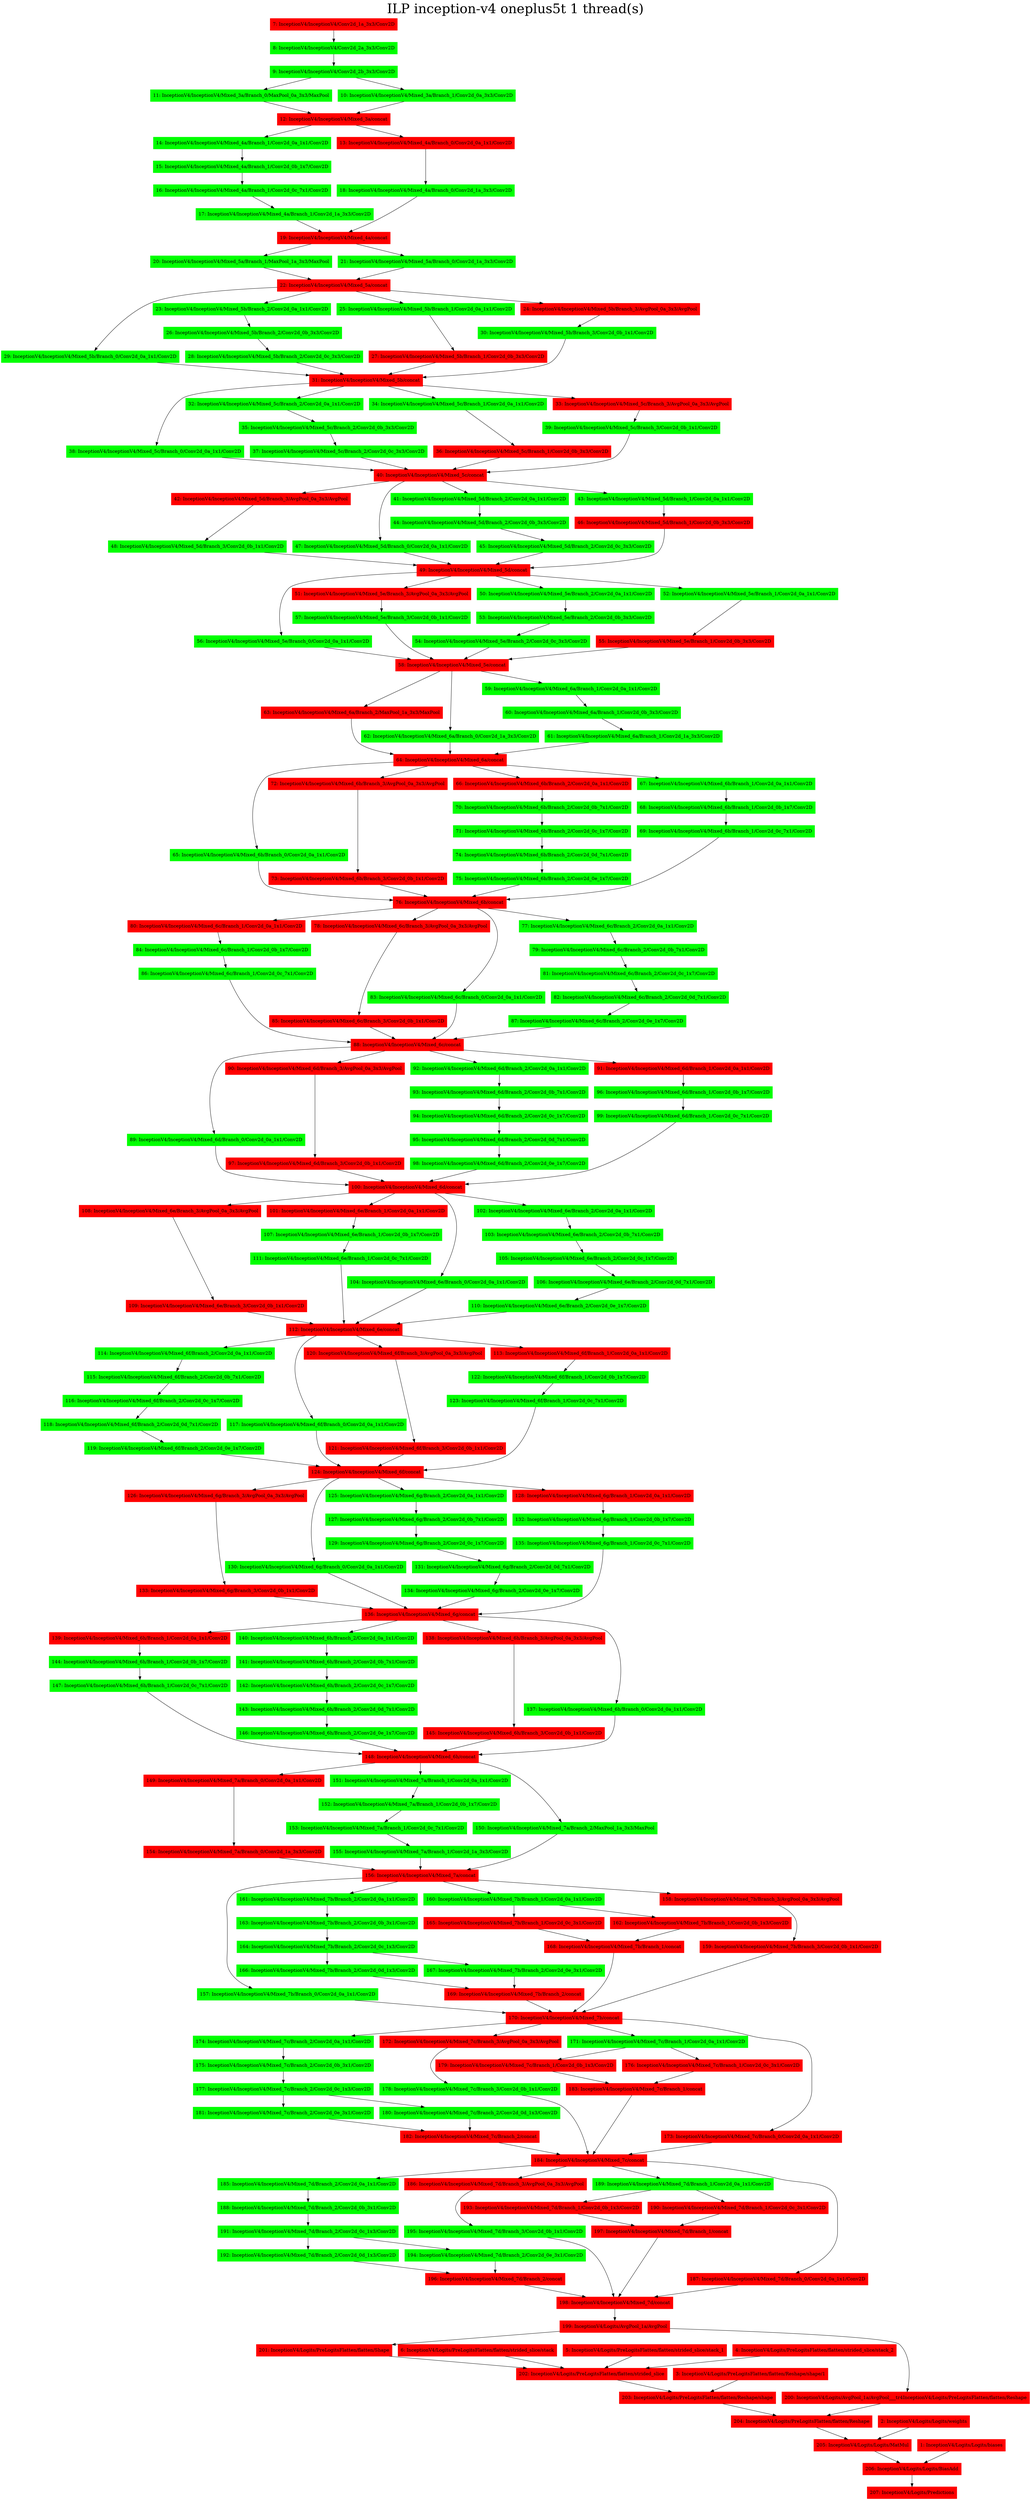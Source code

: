 digraph G {
label     = "ILP inception-v4 oneplus5t 1 thread(s)"
    labelloc  =  t // t: Place the graph's title on top.
    fontsize  = 40 // Make title stand out by giving a large font size
    fontcolor = black"7: InceptionV4/InceptionV4/Conv2d_1a_3x3/Conv2D"->"8: InceptionV4/InceptionV4/Conv2d_2a_3x3/Conv2D";
"7: InceptionV4/InceptionV4/Conv2d_1a_3x3/Conv2D" [shape=box,style=filled,color=red];
"8: InceptionV4/InceptionV4/Conv2d_2a_3x3/Conv2D"->"9: InceptionV4/InceptionV4/Conv2d_2b_3x3/Conv2D";
"8: InceptionV4/InceptionV4/Conv2d_2a_3x3/Conv2D" [shape=box,style=filled,color=green];
"9: InceptionV4/InceptionV4/Conv2d_2b_3x3/Conv2D"->"11: InceptionV4/InceptionV4/Mixed_3a/Branch_0/MaxPool_0a_3x3/MaxPool";
"9: InceptionV4/InceptionV4/Conv2d_2b_3x3/Conv2D"->"10: InceptionV4/InceptionV4/Mixed_3a/Branch_1/Conv2d_0a_3x3/Conv2D";
"9: InceptionV4/InceptionV4/Conv2d_2b_3x3/Conv2D" [shape=box,style=filled,color=green];
"11: InceptionV4/InceptionV4/Mixed_3a/Branch_0/MaxPool_0a_3x3/MaxPool"->"12: InceptionV4/InceptionV4/Mixed_3a/concat";
"11: InceptionV4/InceptionV4/Mixed_3a/Branch_0/MaxPool_0a_3x3/MaxPool" [shape=box,style=filled,color=green];
"10: InceptionV4/InceptionV4/Mixed_3a/Branch_1/Conv2d_0a_3x3/Conv2D"->"12: InceptionV4/InceptionV4/Mixed_3a/concat";
"10: InceptionV4/InceptionV4/Mixed_3a/Branch_1/Conv2d_0a_3x3/Conv2D" [shape=box,style=filled,color=green];
"12: InceptionV4/InceptionV4/Mixed_3a/concat"->"14: InceptionV4/InceptionV4/Mixed_4a/Branch_1/Conv2d_0a_1x1/Conv2D";
"12: InceptionV4/InceptionV4/Mixed_3a/concat"->"13: InceptionV4/InceptionV4/Mixed_4a/Branch_0/Conv2d_0a_1x1/Conv2D";
"12: InceptionV4/InceptionV4/Mixed_3a/concat" [shape=box,style=filled,color=red];
"13: InceptionV4/InceptionV4/Mixed_4a/Branch_0/Conv2d_0a_1x1/Conv2D"->"18: InceptionV4/InceptionV4/Mixed_4a/Branch_0/Conv2d_1a_3x3/Conv2D";
"13: InceptionV4/InceptionV4/Mixed_4a/Branch_0/Conv2d_0a_1x1/Conv2D" [shape=box,style=filled,color=red];
"18: InceptionV4/InceptionV4/Mixed_4a/Branch_0/Conv2d_1a_3x3/Conv2D"->"19: InceptionV4/InceptionV4/Mixed_4a/concat";
"18: InceptionV4/InceptionV4/Mixed_4a/Branch_0/Conv2d_1a_3x3/Conv2D" [shape=box,style=filled,color=green];
"14: InceptionV4/InceptionV4/Mixed_4a/Branch_1/Conv2d_0a_1x1/Conv2D"->"15: InceptionV4/InceptionV4/Mixed_4a/Branch_1/Conv2d_0b_1x7/Conv2D";
"14: InceptionV4/InceptionV4/Mixed_4a/Branch_1/Conv2d_0a_1x1/Conv2D" [shape=box,style=filled,color=green];
"15: InceptionV4/InceptionV4/Mixed_4a/Branch_1/Conv2d_0b_1x7/Conv2D"->"16: InceptionV4/InceptionV4/Mixed_4a/Branch_1/Conv2d_0c_7x1/Conv2D";
"15: InceptionV4/InceptionV4/Mixed_4a/Branch_1/Conv2d_0b_1x7/Conv2D" [shape=box,style=filled,color=green];
"16: InceptionV4/InceptionV4/Mixed_4a/Branch_1/Conv2d_0c_7x1/Conv2D"->"17: InceptionV4/InceptionV4/Mixed_4a/Branch_1/Conv2d_1a_3x3/Conv2D";
"16: InceptionV4/InceptionV4/Mixed_4a/Branch_1/Conv2d_0c_7x1/Conv2D" [shape=box,style=filled,color=green];
"17: InceptionV4/InceptionV4/Mixed_4a/Branch_1/Conv2d_1a_3x3/Conv2D"->"19: InceptionV4/InceptionV4/Mixed_4a/concat";
"17: InceptionV4/InceptionV4/Mixed_4a/Branch_1/Conv2d_1a_3x3/Conv2D" [shape=box,style=filled,color=green];
"19: InceptionV4/InceptionV4/Mixed_4a/concat"->"20: InceptionV4/InceptionV4/Mixed_5a/Branch_1/MaxPool_1a_3x3/MaxPool";
"19: InceptionV4/InceptionV4/Mixed_4a/concat"->"21: InceptionV4/InceptionV4/Mixed_5a/Branch_0/Conv2d_1a_3x3/Conv2D";
"19: InceptionV4/InceptionV4/Mixed_4a/concat" [shape=box,style=filled,color=red];
"21: InceptionV4/InceptionV4/Mixed_5a/Branch_0/Conv2d_1a_3x3/Conv2D"->"22: InceptionV4/InceptionV4/Mixed_5a/concat";
"21: InceptionV4/InceptionV4/Mixed_5a/Branch_0/Conv2d_1a_3x3/Conv2D" [shape=box,style=filled,color=green];
"20: InceptionV4/InceptionV4/Mixed_5a/Branch_1/MaxPool_1a_3x3/MaxPool"->"22: InceptionV4/InceptionV4/Mixed_5a/concat";
"20: InceptionV4/InceptionV4/Mixed_5a/Branch_1/MaxPool_1a_3x3/MaxPool" [shape=box,style=filled,color=green];
"22: InceptionV4/InceptionV4/Mixed_5a/concat"->"29: InceptionV4/InceptionV4/Mixed_5b/Branch_0/Conv2d_0a_1x1/Conv2D";
"22: InceptionV4/InceptionV4/Mixed_5a/concat"->"23: InceptionV4/InceptionV4/Mixed_5b/Branch_2/Conv2d_0a_1x1/Conv2D";
"22: InceptionV4/InceptionV4/Mixed_5a/concat"->"25: InceptionV4/InceptionV4/Mixed_5b/Branch_1/Conv2d_0a_1x1/Conv2D";
"22: InceptionV4/InceptionV4/Mixed_5a/concat"->"24: InceptionV4/InceptionV4/Mixed_5b/Branch_3/AvgPool_0a_3x3/AvgPool";
"22: InceptionV4/InceptionV4/Mixed_5a/concat" [shape=box,style=filled,color=red];
"29: InceptionV4/InceptionV4/Mixed_5b/Branch_0/Conv2d_0a_1x1/Conv2D"->"31: InceptionV4/InceptionV4/Mixed_5b/concat";
"29: InceptionV4/InceptionV4/Mixed_5b/Branch_0/Conv2d_0a_1x1/Conv2D" [shape=box,style=filled,color=green];
"25: InceptionV4/InceptionV4/Mixed_5b/Branch_1/Conv2d_0a_1x1/Conv2D"->"27: InceptionV4/InceptionV4/Mixed_5b/Branch_1/Conv2d_0b_3x3/Conv2D";
"25: InceptionV4/InceptionV4/Mixed_5b/Branch_1/Conv2d_0a_1x1/Conv2D" [shape=box,style=filled,color=green];
"27: InceptionV4/InceptionV4/Mixed_5b/Branch_1/Conv2d_0b_3x3/Conv2D"->"31: InceptionV4/InceptionV4/Mixed_5b/concat";
"27: InceptionV4/InceptionV4/Mixed_5b/Branch_1/Conv2d_0b_3x3/Conv2D" [shape=box,style=filled,color=red];
"23: InceptionV4/InceptionV4/Mixed_5b/Branch_2/Conv2d_0a_1x1/Conv2D"->"26: InceptionV4/InceptionV4/Mixed_5b/Branch_2/Conv2d_0b_3x3/Conv2D";
"23: InceptionV4/InceptionV4/Mixed_5b/Branch_2/Conv2d_0a_1x1/Conv2D" [shape=box,style=filled,color=green];
"26: InceptionV4/InceptionV4/Mixed_5b/Branch_2/Conv2d_0b_3x3/Conv2D"->"28: InceptionV4/InceptionV4/Mixed_5b/Branch_2/Conv2d_0c_3x3/Conv2D";
"26: InceptionV4/InceptionV4/Mixed_5b/Branch_2/Conv2d_0b_3x3/Conv2D" [shape=box,style=filled,color=green];
"28: InceptionV4/InceptionV4/Mixed_5b/Branch_2/Conv2d_0c_3x3/Conv2D"->"31: InceptionV4/InceptionV4/Mixed_5b/concat";
"28: InceptionV4/InceptionV4/Mixed_5b/Branch_2/Conv2d_0c_3x3/Conv2D" [shape=box,style=filled,color=green];
"24: InceptionV4/InceptionV4/Mixed_5b/Branch_3/AvgPool_0a_3x3/AvgPool"->"30: InceptionV4/InceptionV4/Mixed_5b/Branch_3/Conv2d_0b_1x1/Conv2D";
"24: InceptionV4/InceptionV4/Mixed_5b/Branch_3/AvgPool_0a_3x3/AvgPool" [shape=box,style=filled,color=red];
"30: InceptionV4/InceptionV4/Mixed_5b/Branch_3/Conv2d_0b_1x1/Conv2D"->"31: InceptionV4/InceptionV4/Mixed_5b/concat";
"30: InceptionV4/InceptionV4/Mixed_5b/Branch_3/Conv2d_0b_1x1/Conv2D" [shape=box,style=filled,color=green];
"31: InceptionV4/InceptionV4/Mixed_5b/concat"->"38: InceptionV4/InceptionV4/Mixed_5c/Branch_0/Conv2d_0a_1x1/Conv2D";
"31: InceptionV4/InceptionV4/Mixed_5b/concat"->"32: InceptionV4/InceptionV4/Mixed_5c/Branch_2/Conv2d_0a_1x1/Conv2D";
"31: InceptionV4/InceptionV4/Mixed_5b/concat"->"34: InceptionV4/InceptionV4/Mixed_5c/Branch_1/Conv2d_0a_1x1/Conv2D";
"31: InceptionV4/InceptionV4/Mixed_5b/concat"->"33: InceptionV4/InceptionV4/Mixed_5c/Branch_3/AvgPool_0a_3x3/AvgPool";
"31: InceptionV4/InceptionV4/Mixed_5b/concat" [shape=box,style=filled,color=red];
"38: InceptionV4/InceptionV4/Mixed_5c/Branch_0/Conv2d_0a_1x1/Conv2D"->"40: InceptionV4/InceptionV4/Mixed_5c/concat";
"38: InceptionV4/InceptionV4/Mixed_5c/Branch_0/Conv2d_0a_1x1/Conv2D" [shape=box,style=filled,color=green];
"34: InceptionV4/InceptionV4/Mixed_5c/Branch_1/Conv2d_0a_1x1/Conv2D"->"36: InceptionV4/InceptionV4/Mixed_5c/Branch_1/Conv2d_0b_3x3/Conv2D";
"34: InceptionV4/InceptionV4/Mixed_5c/Branch_1/Conv2d_0a_1x1/Conv2D" [shape=box,style=filled,color=green];
"36: InceptionV4/InceptionV4/Mixed_5c/Branch_1/Conv2d_0b_3x3/Conv2D"->"40: InceptionV4/InceptionV4/Mixed_5c/concat";
"36: InceptionV4/InceptionV4/Mixed_5c/Branch_1/Conv2d_0b_3x3/Conv2D" [shape=box,style=filled,color=red];
"32: InceptionV4/InceptionV4/Mixed_5c/Branch_2/Conv2d_0a_1x1/Conv2D"->"35: InceptionV4/InceptionV4/Mixed_5c/Branch_2/Conv2d_0b_3x3/Conv2D";
"32: InceptionV4/InceptionV4/Mixed_5c/Branch_2/Conv2d_0a_1x1/Conv2D" [shape=box,style=filled,color=green];
"35: InceptionV4/InceptionV4/Mixed_5c/Branch_2/Conv2d_0b_3x3/Conv2D"->"37: InceptionV4/InceptionV4/Mixed_5c/Branch_2/Conv2d_0c_3x3/Conv2D";
"35: InceptionV4/InceptionV4/Mixed_5c/Branch_2/Conv2d_0b_3x3/Conv2D" [shape=box,style=filled,color=green];
"37: InceptionV4/InceptionV4/Mixed_5c/Branch_2/Conv2d_0c_3x3/Conv2D"->"40: InceptionV4/InceptionV4/Mixed_5c/concat";
"37: InceptionV4/InceptionV4/Mixed_5c/Branch_2/Conv2d_0c_3x3/Conv2D" [shape=box,style=filled,color=green];
"33: InceptionV4/InceptionV4/Mixed_5c/Branch_3/AvgPool_0a_3x3/AvgPool"->"39: InceptionV4/InceptionV4/Mixed_5c/Branch_3/Conv2d_0b_1x1/Conv2D";
"33: InceptionV4/InceptionV4/Mixed_5c/Branch_3/AvgPool_0a_3x3/AvgPool" [shape=box,style=filled,color=red];
"39: InceptionV4/InceptionV4/Mixed_5c/Branch_3/Conv2d_0b_1x1/Conv2D"->"40: InceptionV4/InceptionV4/Mixed_5c/concat";
"39: InceptionV4/InceptionV4/Mixed_5c/Branch_3/Conv2d_0b_1x1/Conv2D" [shape=box,style=filled,color=green];
"40: InceptionV4/InceptionV4/Mixed_5c/concat"->"42: InceptionV4/InceptionV4/Mixed_5d/Branch_3/AvgPool_0a_3x3/AvgPool";
"40: InceptionV4/InceptionV4/Mixed_5c/concat"->"47: InceptionV4/InceptionV4/Mixed_5d/Branch_0/Conv2d_0a_1x1/Conv2D";
"40: InceptionV4/InceptionV4/Mixed_5c/concat"->"41: InceptionV4/InceptionV4/Mixed_5d/Branch_2/Conv2d_0a_1x1/Conv2D";
"40: InceptionV4/InceptionV4/Mixed_5c/concat"->"43: InceptionV4/InceptionV4/Mixed_5d/Branch_1/Conv2d_0a_1x1/Conv2D";
"40: InceptionV4/InceptionV4/Mixed_5c/concat" [shape=box,style=filled,color=red];
"47: InceptionV4/InceptionV4/Mixed_5d/Branch_0/Conv2d_0a_1x1/Conv2D"->"49: InceptionV4/InceptionV4/Mixed_5d/concat";
"47: InceptionV4/InceptionV4/Mixed_5d/Branch_0/Conv2d_0a_1x1/Conv2D" [shape=box,style=filled,color=green];
"43: InceptionV4/InceptionV4/Mixed_5d/Branch_1/Conv2d_0a_1x1/Conv2D"->"46: InceptionV4/InceptionV4/Mixed_5d/Branch_1/Conv2d_0b_3x3/Conv2D";
"43: InceptionV4/InceptionV4/Mixed_5d/Branch_1/Conv2d_0a_1x1/Conv2D" [shape=box,style=filled,color=green];
"46: InceptionV4/InceptionV4/Mixed_5d/Branch_1/Conv2d_0b_3x3/Conv2D"->"49: InceptionV4/InceptionV4/Mixed_5d/concat";
"46: InceptionV4/InceptionV4/Mixed_5d/Branch_1/Conv2d_0b_3x3/Conv2D" [shape=box,style=filled,color=red];
"41: InceptionV4/InceptionV4/Mixed_5d/Branch_2/Conv2d_0a_1x1/Conv2D"->"44: InceptionV4/InceptionV4/Mixed_5d/Branch_2/Conv2d_0b_3x3/Conv2D";
"41: InceptionV4/InceptionV4/Mixed_5d/Branch_2/Conv2d_0a_1x1/Conv2D" [shape=box,style=filled,color=green];
"44: InceptionV4/InceptionV4/Mixed_5d/Branch_2/Conv2d_0b_3x3/Conv2D"->"45: InceptionV4/InceptionV4/Mixed_5d/Branch_2/Conv2d_0c_3x3/Conv2D";
"44: InceptionV4/InceptionV4/Mixed_5d/Branch_2/Conv2d_0b_3x3/Conv2D" [shape=box,style=filled,color=green];
"45: InceptionV4/InceptionV4/Mixed_5d/Branch_2/Conv2d_0c_3x3/Conv2D"->"49: InceptionV4/InceptionV4/Mixed_5d/concat";
"45: InceptionV4/InceptionV4/Mixed_5d/Branch_2/Conv2d_0c_3x3/Conv2D" [shape=box,style=filled,color=green];
"42: InceptionV4/InceptionV4/Mixed_5d/Branch_3/AvgPool_0a_3x3/AvgPool"->"48: InceptionV4/InceptionV4/Mixed_5d/Branch_3/Conv2d_0b_1x1/Conv2D";
"42: InceptionV4/InceptionV4/Mixed_5d/Branch_3/AvgPool_0a_3x3/AvgPool" [shape=box,style=filled,color=red];
"48: InceptionV4/InceptionV4/Mixed_5d/Branch_3/Conv2d_0b_1x1/Conv2D"->"49: InceptionV4/InceptionV4/Mixed_5d/concat";
"48: InceptionV4/InceptionV4/Mixed_5d/Branch_3/Conv2d_0b_1x1/Conv2D" [shape=box,style=filled,color=green];
"49: InceptionV4/InceptionV4/Mixed_5d/concat"->"56: InceptionV4/InceptionV4/Mixed_5e/Branch_0/Conv2d_0a_1x1/Conv2D";
"49: InceptionV4/InceptionV4/Mixed_5d/concat"->"51: InceptionV4/InceptionV4/Mixed_5e/Branch_3/AvgPool_0a_3x3/AvgPool";
"49: InceptionV4/InceptionV4/Mixed_5d/concat"->"50: InceptionV4/InceptionV4/Mixed_5e/Branch_2/Conv2d_0a_1x1/Conv2D";
"49: InceptionV4/InceptionV4/Mixed_5d/concat"->"52: InceptionV4/InceptionV4/Mixed_5e/Branch_1/Conv2d_0a_1x1/Conv2D";
"49: InceptionV4/InceptionV4/Mixed_5d/concat" [shape=box,style=filled,color=red];
"56: InceptionV4/InceptionV4/Mixed_5e/Branch_0/Conv2d_0a_1x1/Conv2D"->"58: InceptionV4/InceptionV4/Mixed_5e/concat";
"56: InceptionV4/InceptionV4/Mixed_5e/Branch_0/Conv2d_0a_1x1/Conv2D" [shape=box,style=filled,color=green];
"52: InceptionV4/InceptionV4/Mixed_5e/Branch_1/Conv2d_0a_1x1/Conv2D"->"55: InceptionV4/InceptionV4/Mixed_5e/Branch_1/Conv2d_0b_3x3/Conv2D";
"52: InceptionV4/InceptionV4/Mixed_5e/Branch_1/Conv2d_0a_1x1/Conv2D" [shape=box,style=filled,color=green];
"55: InceptionV4/InceptionV4/Mixed_5e/Branch_1/Conv2d_0b_3x3/Conv2D"->"58: InceptionV4/InceptionV4/Mixed_5e/concat";
"55: InceptionV4/InceptionV4/Mixed_5e/Branch_1/Conv2d_0b_3x3/Conv2D" [shape=box,style=filled,color=red];
"50: InceptionV4/InceptionV4/Mixed_5e/Branch_2/Conv2d_0a_1x1/Conv2D"->"53: InceptionV4/InceptionV4/Mixed_5e/Branch_2/Conv2d_0b_3x3/Conv2D";
"50: InceptionV4/InceptionV4/Mixed_5e/Branch_2/Conv2d_0a_1x1/Conv2D" [shape=box,style=filled,color=green];
"53: InceptionV4/InceptionV4/Mixed_5e/Branch_2/Conv2d_0b_3x3/Conv2D"->"54: InceptionV4/InceptionV4/Mixed_5e/Branch_2/Conv2d_0c_3x3/Conv2D";
"53: InceptionV4/InceptionV4/Mixed_5e/Branch_2/Conv2d_0b_3x3/Conv2D" [shape=box,style=filled,color=green];
"54: InceptionV4/InceptionV4/Mixed_5e/Branch_2/Conv2d_0c_3x3/Conv2D"->"58: InceptionV4/InceptionV4/Mixed_5e/concat";
"54: InceptionV4/InceptionV4/Mixed_5e/Branch_2/Conv2d_0c_3x3/Conv2D" [shape=box,style=filled,color=green];
"51: InceptionV4/InceptionV4/Mixed_5e/Branch_3/AvgPool_0a_3x3/AvgPool"->"57: InceptionV4/InceptionV4/Mixed_5e/Branch_3/Conv2d_0b_1x1/Conv2D";
"51: InceptionV4/InceptionV4/Mixed_5e/Branch_3/AvgPool_0a_3x3/AvgPool" [shape=box,style=filled,color=red];
"57: InceptionV4/InceptionV4/Mixed_5e/Branch_3/Conv2d_0b_1x1/Conv2D"->"58: InceptionV4/InceptionV4/Mixed_5e/concat";
"57: InceptionV4/InceptionV4/Mixed_5e/Branch_3/Conv2d_0b_1x1/Conv2D" [shape=box,style=filled,color=green];
"58: InceptionV4/InceptionV4/Mixed_5e/concat"->"63: InceptionV4/InceptionV4/Mixed_6a/Branch_2/MaxPool_1a_3x3/MaxPool";
"58: InceptionV4/InceptionV4/Mixed_5e/concat"->"62: InceptionV4/InceptionV4/Mixed_6a/Branch_0/Conv2d_1a_3x3/Conv2D";
"58: InceptionV4/InceptionV4/Mixed_5e/concat"->"59: InceptionV4/InceptionV4/Mixed_6a/Branch_1/Conv2d_0a_1x1/Conv2D";
"58: InceptionV4/InceptionV4/Mixed_5e/concat" [shape=box,style=filled,color=red];
"62: InceptionV4/InceptionV4/Mixed_6a/Branch_0/Conv2d_1a_3x3/Conv2D"->"64: InceptionV4/InceptionV4/Mixed_6a/concat";
"62: InceptionV4/InceptionV4/Mixed_6a/Branch_0/Conv2d_1a_3x3/Conv2D" [shape=box,style=filled,color=green];
"59: InceptionV4/InceptionV4/Mixed_6a/Branch_1/Conv2d_0a_1x1/Conv2D"->"60: InceptionV4/InceptionV4/Mixed_6a/Branch_1/Conv2d_0b_3x3/Conv2D";
"59: InceptionV4/InceptionV4/Mixed_6a/Branch_1/Conv2d_0a_1x1/Conv2D" [shape=box,style=filled,color=green];
"60: InceptionV4/InceptionV4/Mixed_6a/Branch_1/Conv2d_0b_3x3/Conv2D"->"61: InceptionV4/InceptionV4/Mixed_6a/Branch_1/Conv2d_1a_3x3/Conv2D";
"60: InceptionV4/InceptionV4/Mixed_6a/Branch_1/Conv2d_0b_3x3/Conv2D" [shape=box,style=filled,color=green];
"61: InceptionV4/InceptionV4/Mixed_6a/Branch_1/Conv2d_1a_3x3/Conv2D"->"64: InceptionV4/InceptionV4/Mixed_6a/concat";
"61: InceptionV4/InceptionV4/Mixed_6a/Branch_1/Conv2d_1a_3x3/Conv2D" [shape=box,style=filled,color=green];
"63: InceptionV4/InceptionV4/Mixed_6a/Branch_2/MaxPool_1a_3x3/MaxPool"->"64: InceptionV4/InceptionV4/Mixed_6a/concat";
"63: InceptionV4/InceptionV4/Mixed_6a/Branch_2/MaxPool_1a_3x3/MaxPool" [shape=box,style=filled,color=red];
"64: InceptionV4/InceptionV4/Mixed_6a/concat"->"65: InceptionV4/InceptionV4/Mixed_6b/Branch_0/Conv2d_0a_1x1/Conv2D";
"64: InceptionV4/InceptionV4/Mixed_6a/concat"->"72: InceptionV4/InceptionV4/Mixed_6b/Branch_3/AvgPool_0a_3x3/AvgPool";
"64: InceptionV4/InceptionV4/Mixed_6a/concat"->"66: InceptionV4/InceptionV4/Mixed_6b/Branch_2/Conv2d_0a_1x1/Conv2D";
"64: InceptionV4/InceptionV4/Mixed_6a/concat"->"67: InceptionV4/InceptionV4/Mixed_6b/Branch_1/Conv2d_0a_1x1/Conv2D";
"64: InceptionV4/InceptionV4/Mixed_6a/concat" [shape=box,style=filled,color=red];
"65: InceptionV4/InceptionV4/Mixed_6b/Branch_0/Conv2d_0a_1x1/Conv2D"->"76: InceptionV4/InceptionV4/Mixed_6b/concat";
"65: InceptionV4/InceptionV4/Mixed_6b/Branch_0/Conv2d_0a_1x1/Conv2D" [shape=box,style=filled,color=green];
"67: InceptionV4/InceptionV4/Mixed_6b/Branch_1/Conv2d_0a_1x1/Conv2D"->"68: InceptionV4/InceptionV4/Mixed_6b/Branch_1/Conv2d_0b_1x7/Conv2D";
"67: InceptionV4/InceptionV4/Mixed_6b/Branch_1/Conv2d_0a_1x1/Conv2D" [shape=box,style=filled,color=green];
"68: InceptionV4/InceptionV4/Mixed_6b/Branch_1/Conv2d_0b_1x7/Conv2D"->"69: InceptionV4/InceptionV4/Mixed_6b/Branch_1/Conv2d_0c_7x1/Conv2D";
"68: InceptionV4/InceptionV4/Mixed_6b/Branch_1/Conv2d_0b_1x7/Conv2D" [shape=box,style=filled,color=green];
"69: InceptionV4/InceptionV4/Mixed_6b/Branch_1/Conv2d_0c_7x1/Conv2D"->"76: InceptionV4/InceptionV4/Mixed_6b/concat";
"69: InceptionV4/InceptionV4/Mixed_6b/Branch_1/Conv2d_0c_7x1/Conv2D" [shape=box,style=filled,color=green];
"66: InceptionV4/InceptionV4/Mixed_6b/Branch_2/Conv2d_0a_1x1/Conv2D"->"70: InceptionV4/InceptionV4/Mixed_6b/Branch_2/Conv2d_0b_7x1/Conv2D";
"66: InceptionV4/InceptionV4/Mixed_6b/Branch_2/Conv2d_0a_1x1/Conv2D" [shape=box,style=filled,color=red];
"70: InceptionV4/InceptionV4/Mixed_6b/Branch_2/Conv2d_0b_7x1/Conv2D"->"71: InceptionV4/InceptionV4/Mixed_6b/Branch_2/Conv2d_0c_1x7/Conv2D";
"70: InceptionV4/InceptionV4/Mixed_6b/Branch_2/Conv2d_0b_7x1/Conv2D" [shape=box,style=filled,color=green];
"71: InceptionV4/InceptionV4/Mixed_6b/Branch_2/Conv2d_0c_1x7/Conv2D"->"74: InceptionV4/InceptionV4/Mixed_6b/Branch_2/Conv2d_0d_7x1/Conv2D";
"71: InceptionV4/InceptionV4/Mixed_6b/Branch_2/Conv2d_0c_1x7/Conv2D" [shape=box,style=filled,color=green];
"74: InceptionV4/InceptionV4/Mixed_6b/Branch_2/Conv2d_0d_7x1/Conv2D"->"75: InceptionV4/InceptionV4/Mixed_6b/Branch_2/Conv2d_0e_1x7/Conv2D";
"74: InceptionV4/InceptionV4/Mixed_6b/Branch_2/Conv2d_0d_7x1/Conv2D" [shape=box,style=filled,color=green];
"75: InceptionV4/InceptionV4/Mixed_6b/Branch_2/Conv2d_0e_1x7/Conv2D"->"76: InceptionV4/InceptionV4/Mixed_6b/concat";
"75: InceptionV4/InceptionV4/Mixed_6b/Branch_2/Conv2d_0e_1x7/Conv2D" [shape=box,style=filled,color=green];
"72: InceptionV4/InceptionV4/Mixed_6b/Branch_3/AvgPool_0a_3x3/AvgPool"->"73: InceptionV4/InceptionV4/Mixed_6b/Branch_3/Conv2d_0b_1x1/Conv2D";
"72: InceptionV4/InceptionV4/Mixed_6b/Branch_3/AvgPool_0a_3x3/AvgPool" [shape=box,style=filled,color=red];
"73: InceptionV4/InceptionV4/Mixed_6b/Branch_3/Conv2d_0b_1x1/Conv2D"->"76: InceptionV4/InceptionV4/Mixed_6b/concat";
"73: InceptionV4/InceptionV4/Mixed_6b/Branch_3/Conv2d_0b_1x1/Conv2D" [shape=box,style=filled,color=red];
"76: InceptionV4/InceptionV4/Mixed_6b/concat"->"80: InceptionV4/InceptionV4/Mixed_6c/Branch_1/Conv2d_0a_1x1/Conv2D";
"76: InceptionV4/InceptionV4/Mixed_6b/concat"->"78: InceptionV4/InceptionV4/Mixed_6c/Branch_3/AvgPool_0a_3x3/AvgPool";
"76: InceptionV4/InceptionV4/Mixed_6b/concat"->"83: InceptionV4/InceptionV4/Mixed_6c/Branch_0/Conv2d_0a_1x1/Conv2D";
"76: InceptionV4/InceptionV4/Mixed_6b/concat"->"77: InceptionV4/InceptionV4/Mixed_6c/Branch_2/Conv2d_0a_1x1/Conv2D";
"76: InceptionV4/InceptionV4/Mixed_6b/concat" [shape=box,style=filled,color=red];
"83: InceptionV4/InceptionV4/Mixed_6c/Branch_0/Conv2d_0a_1x1/Conv2D"->"88: InceptionV4/InceptionV4/Mixed_6c/concat";
"83: InceptionV4/InceptionV4/Mixed_6c/Branch_0/Conv2d_0a_1x1/Conv2D" [shape=box,style=filled,color=green];
"80: InceptionV4/InceptionV4/Mixed_6c/Branch_1/Conv2d_0a_1x1/Conv2D"->"84: InceptionV4/InceptionV4/Mixed_6c/Branch_1/Conv2d_0b_1x7/Conv2D";
"80: InceptionV4/InceptionV4/Mixed_6c/Branch_1/Conv2d_0a_1x1/Conv2D" [shape=box,style=filled,color=red];
"84: InceptionV4/InceptionV4/Mixed_6c/Branch_1/Conv2d_0b_1x7/Conv2D"->"86: InceptionV4/InceptionV4/Mixed_6c/Branch_1/Conv2d_0c_7x1/Conv2D";
"84: InceptionV4/InceptionV4/Mixed_6c/Branch_1/Conv2d_0b_1x7/Conv2D" [shape=box,style=filled,color=green];
"86: InceptionV4/InceptionV4/Mixed_6c/Branch_1/Conv2d_0c_7x1/Conv2D"->"88: InceptionV4/InceptionV4/Mixed_6c/concat";
"86: InceptionV4/InceptionV4/Mixed_6c/Branch_1/Conv2d_0c_7x1/Conv2D" [shape=box,style=filled,color=green];
"77: InceptionV4/InceptionV4/Mixed_6c/Branch_2/Conv2d_0a_1x1/Conv2D"->"79: InceptionV4/InceptionV4/Mixed_6c/Branch_2/Conv2d_0b_7x1/Conv2D";
"77: InceptionV4/InceptionV4/Mixed_6c/Branch_2/Conv2d_0a_1x1/Conv2D" [shape=box,style=filled,color=green];
"79: InceptionV4/InceptionV4/Mixed_6c/Branch_2/Conv2d_0b_7x1/Conv2D"->"81: InceptionV4/InceptionV4/Mixed_6c/Branch_2/Conv2d_0c_1x7/Conv2D";
"79: InceptionV4/InceptionV4/Mixed_6c/Branch_2/Conv2d_0b_7x1/Conv2D" [shape=box,style=filled,color=green];
"81: InceptionV4/InceptionV4/Mixed_6c/Branch_2/Conv2d_0c_1x7/Conv2D"->"82: InceptionV4/InceptionV4/Mixed_6c/Branch_2/Conv2d_0d_7x1/Conv2D";
"81: InceptionV4/InceptionV4/Mixed_6c/Branch_2/Conv2d_0c_1x7/Conv2D" [shape=box,style=filled,color=green];
"82: InceptionV4/InceptionV4/Mixed_6c/Branch_2/Conv2d_0d_7x1/Conv2D"->"87: InceptionV4/InceptionV4/Mixed_6c/Branch_2/Conv2d_0e_1x7/Conv2D";
"82: InceptionV4/InceptionV4/Mixed_6c/Branch_2/Conv2d_0d_7x1/Conv2D" [shape=box,style=filled,color=green];
"87: InceptionV4/InceptionV4/Mixed_6c/Branch_2/Conv2d_0e_1x7/Conv2D"->"88: InceptionV4/InceptionV4/Mixed_6c/concat";
"87: InceptionV4/InceptionV4/Mixed_6c/Branch_2/Conv2d_0e_1x7/Conv2D" [shape=box,style=filled,color=green];
"78: InceptionV4/InceptionV4/Mixed_6c/Branch_3/AvgPool_0a_3x3/AvgPool"->"85: InceptionV4/InceptionV4/Mixed_6c/Branch_3/Conv2d_0b_1x1/Conv2D";
"78: InceptionV4/InceptionV4/Mixed_6c/Branch_3/AvgPool_0a_3x3/AvgPool" [shape=box,style=filled,color=red];
"85: InceptionV4/InceptionV4/Mixed_6c/Branch_3/Conv2d_0b_1x1/Conv2D"->"88: InceptionV4/InceptionV4/Mixed_6c/concat";
"85: InceptionV4/InceptionV4/Mixed_6c/Branch_3/Conv2d_0b_1x1/Conv2D" [shape=box,style=filled,color=red];
"88: InceptionV4/InceptionV4/Mixed_6c/concat"->"89: InceptionV4/InceptionV4/Mixed_6d/Branch_0/Conv2d_0a_1x1/Conv2D";
"88: InceptionV4/InceptionV4/Mixed_6c/concat"->"90: InceptionV4/InceptionV4/Mixed_6d/Branch_3/AvgPool_0a_3x3/AvgPool";
"88: InceptionV4/InceptionV4/Mixed_6c/concat"->"92: InceptionV4/InceptionV4/Mixed_6d/Branch_2/Conv2d_0a_1x1/Conv2D";
"88: InceptionV4/InceptionV4/Mixed_6c/concat"->"91: InceptionV4/InceptionV4/Mixed_6d/Branch_1/Conv2d_0a_1x1/Conv2D";
"88: InceptionV4/InceptionV4/Mixed_6c/concat" [shape=box,style=filled,color=red];
"89: InceptionV4/InceptionV4/Mixed_6d/Branch_0/Conv2d_0a_1x1/Conv2D"->"100: InceptionV4/InceptionV4/Mixed_6d/concat";
"89: InceptionV4/InceptionV4/Mixed_6d/Branch_0/Conv2d_0a_1x1/Conv2D" [shape=box,style=filled,color=green];
"91: InceptionV4/InceptionV4/Mixed_6d/Branch_1/Conv2d_0a_1x1/Conv2D"->"96: InceptionV4/InceptionV4/Mixed_6d/Branch_1/Conv2d_0b_1x7/Conv2D";
"91: InceptionV4/InceptionV4/Mixed_6d/Branch_1/Conv2d_0a_1x1/Conv2D" [shape=box,style=filled,color=red];
"96: InceptionV4/InceptionV4/Mixed_6d/Branch_1/Conv2d_0b_1x7/Conv2D"->"99: InceptionV4/InceptionV4/Mixed_6d/Branch_1/Conv2d_0c_7x1/Conv2D";
"96: InceptionV4/InceptionV4/Mixed_6d/Branch_1/Conv2d_0b_1x7/Conv2D" [shape=box,style=filled,color=green];
"99: InceptionV4/InceptionV4/Mixed_6d/Branch_1/Conv2d_0c_7x1/Conv2D"->"100: InceptionV4/InceptionV4/Mixed_6d/concat";
"99: InceptionV4/InceptionV4/Mixed_6d/Branch_1/Conv2d_0c_7x1/Conv2D" [shape=box,style=filled,color=green];
"92: InceptionV4/InceptionV4/Mixed_6d/Branch_2/Conv2d_0a_1x1/Conv2D"->"93: InceptionV4/InceptionV4/Mixed_6d/Branch_2/Conv2d_0b_7x1/Conv2D";
"92: InceptionV4/InceptionV4/Mixed_6d/Branch_2/Conv2d_0a_1x1/Conv2D" [shape=box,style=filled,color=green];
"93: InceptionV4/InceptionV4/Mixed_6d/Branch_2/Conv2d_0b_7x1/Conv2D"->"94: InceptionV4/InceptionV4/Mixed_6d/Branch_2/Conv2d_0c_1x7/Conv2D";
"93: InceptionV4/InceptionV4/Mixed_6d/Branch_2/Conv2d_0b_7x1/Conv2D" [shape=box,style=filled,color=green];
"94: InceptionV4/InceptionV4/Mixed_6d/Branch_2/Conv2d_0c_1x7/Conv2D"->"95: InceptionV4/InceptionV4/Mixed_6d/Branch_2/Conv2d_0d_7x1/Conv2D";
"94: InceptionV4/InceptionV4/Mixed_6d/Branch_2/Conv2d_0c_1x7/Conv2D" [shape=box,style=filled,color=green];
"95: InceptionV4/InceptionV4/Mixed_6d/Branch_2/Conv2d_0d_7x1/Conv2D"->"98: InceptionV4/InceptionV4/Mixed_6d/Branch_2/Conv2d_0e_1x7/Conv2D";
"95: InceptionV4/InceptionV4/Mixed_6d/Branch_2/Conv2d_0d_7x1/Conv2D" [shape=box,style=filled,color=green];
"98: InceptionV4/InceptionV4/Mixed_6d/Branch_2/Conv2d_0e_1x7/Conv2D"->"100: InceptionV4/InceptionV4/Mixed_6d/concat";
"98: InceptionV4/InceptionV4/Mixed_6d/Branch_2/Conv2d_0e_1x7/Conv2D" [shape=box,style=filled,color=green];
"90: InceptionV4/InceptionV4/Mixed_6d/Branch_3/AvgPool_0a_3x3/AvgPool"->"97: InceptionV4/InceptionV4/Mixed_6d/Branch_3/Conv2d_0b_1x1/Conv2D";
"90: InceptionV4/InceptionV4/Mixed_6d/Branch_3/AvgPool_0a_3x3/AvgPool" [shape=box,style=filled,color=red];
"97: InceptionV4/InceptionV4/Mixed_6d/Branch_3/Conv2d_0b_1x1/Conv2D"->"100: InceptionV4/InceptionV4/Mixed_6d/concat";
"97: InceptionV4/InceptionV4/Mixed_6d/Branch_3/Conv2d_0b_1x1/Conv2D" [shape=box,style=filled,color=red];
"100: InceptionV4/InceptionV4/Mixed_6d/concat"->"108: InceptionV4/InceptionV4/Mixed_6e/Branch_3/AvgPool_0a_3x3/AvgPool";
"100: InceptionV4/InceptionV4/Mixed_6d/concat"->"101: InceptionV4/InceptionV4/Mixed_6e/Branch_1/Conv2d_0a_1x1/Conv2D";
"100: InceptionV4/InceptionV4/Mixed_6d/concat"->"104: InceptionV4/InceptionV4/Mixed_6e/Branch_0/Conv2d_0a_1x1/Conv2D";
"100: InceptionV4/InceptionV4/Mixed_6d/concat"->"102: InceptionV4/InceptionV4/Mixed_6e/Branch_2/Conv2d_0a_1x1/Conv2D";
"100: InceptionV4/InceptionV4/Mixed_6d/concat" [shape=box,style=filled,color=red];
"104: InceptionV4/InceptionV4/Mixed_6e/Branch_0/Conv2d_0a_1x1/Conv2D"->"112: InceptionV4/InceptionV4/Mixed_6e/concat";
"104: InceptionV4/InceptionV4/Mixed_6e/Branch_0/Conv2d_0a_1x1/Conv2D" [shape=box,style=filled,color=green];
"101: InceptionV4/InceptionV4/Mixed_6e/Branch_1/Conv2d_0a_1x1/Conv2D"->"107: InceptionV4/InceptionV4/Mixed_6e/Branch_1/Conv2d_0b_1x7/Conv2D";
"101: InceptionV4/InceptionV4/Mixed_6e/Branch_1/Conv2d_0a_1x1/Conv2D" [shape=box,style=filled,color=red];
"107: InceptionV4/InceptionV4/Mixed_6e/Branch_1/Conv2d_0b_1x7/Conv2D"->"111: InceptionV4/InceptionV4/Mixed_6e/Branch_1/Conv2d_0c_7x1/Conv2D";
"107: InceptionV4/InceptionV4/Mixed_6e/Branch_1/Conv2d_0b_1x7/Conv2D" [shape=box,style=filled,color=green];
"111: InceptionV4/InceptionV4/Mixed_6e/Branch_1/Conv2d_0c_7x1/Conv2D"->"112: InceptionV4/InceptionV4/Mixed_6e/concat";
"111: InceptionV4/InceptionV4/Mixed_6e/Branch_1/Conv2d_0c_7x1/Conv2D" [shape=box,style=filled,color=green];
"102: InceptionV4/InceptionV4/Mixed_6e/Branch_2/Conv2d_0a_1x1/Conv2D"->"103: InceptionV4/InceptionV4/Mixed_6e/Branch_2/Conv2d_0b_7x1/Conv2D";
"102: InceptionV4/InceptionV4/Mixed_6e/Branch_2/Conv2d_0a_1x1/Conv2D" [shape=box,style=filled,color=green];
"103: InceptionV4/InceptionV4/Mixed_6e/Branch_2/Conv2d_0b_7x1/Conv2D"->"105: InceptionV4/InceptionV4/Mixed_6e/Branch_2/Conv2d_0c_1x7/Conv2D";
"103: InceptionV4/InceptionV4/Mixed_6e/Branch_2/Conv2d_0b_7x1/Conv2D" [shape=box,style=filled,color=green];
"105: InceptionV4/InceptionV4/Mixed_6e/Branch_2/Conv2d_0c_1x7/Conv2D"->"106: InceptionV4/InceptionV4/Mixed_6e/Branch_2/Conv2d_0d_7x1/Conv2D";
"105: InceptionV4/InceptionV4/Mixed_6e/Branch_2/Conv2d_0c_1x7/Conv2D" [shape=box,style=filled,color=green];
"106: InceptionV4/InceptionV4/Mixed_6e/Branch_2/Conv2d_0d_7x1/Conv2D"->"110: InceptionV4/InceptionV4/Mixed_6e/Branch_2/Conv2d_0e_1x7/Conv2D";
"106: InceptionV4/InceptionV4/Mixed_6e/Branch_2/Conv2d_0d_7x1/Conv2D" [shape=box,style=filled,color=green];
"110: InceptionV4/InceptionV4/Mixed_6e/Branch_2/Conv2d_0e_1x7/Conv2D"->"112: InceptionV4/InceptionV4/Mixed_6e/concat";
"110: InceptionV4/InceptionV4/Mixed_6e/Branch_2/Conv2d_0e_1x7/Conv2D" [shape=box,style=filled,color=green];
"108: InceptionV4/InceptionV4/Mixed_6e/Branch_3/AvgPool_0a_3x3/AvgPool"->"109: InceptionV4/InceptionV4/Mixed_6e/Branch_3/Conv2d_0b_1x1/Conv2D";
"108: InceptionV4/InceptionV4/Mixed_6e/Branch_3/AvgPool_0a_3x3/AvgPool" [shape=box,style=filled,color=red];
"109: InceptionV4/InceptionV4/Mixed_6e/Branch_3/Conv2d_0b_1x1/Conv2D"->"112: InceptionV4/InceptionV4/Mixed_6e/concat";
"109: InceptionV4/InceptionV4/Mixed_6e/Branch_3/Conv2d_0b_1x1/Conv2D" [shape=box,style=filled,color=red];
"112: InceptionV4/InceptionV4/Mixed_6e/concat"->"114: InceptionV4/InceptionV4/Mixed_6f/Branch_2/Conv2d_0a_1x1/Conv2D";
"112: InceptionV4/InceptionV4/Mixed_6e/concat"->"117: InceptionV4/InceptionV4/Mixed_6f/Branch_0/Conv2d_0a_1x1/Conv2D";
"112: InceptionV4/InceptionV4/Mixed_6e/concat"->"120: InceptionV4/InceptionV4/Mixed_6f/Branch_3/AvgPool_0a_3x3/AvgPool";
"112: InceptionV4/InceptionV4/Mixed_6e/concat"->"113: InceptionV4/InceptionV4/Mixed_6f/Branch_1/Conv2d_0a_1x1/Conv2D";
"112: InceptionV4/InceptionV4/Mixed_6e/concat" [shape=box,style=filled,color=red];
"117: InceptionV4/InceptionV4/Mixed_6f/Branch_0/Conv2d_0a_1x1/Conv2D"->"124: InceptionV4/InceptionV4/Mixed_6f/concat";
"117: InceptionV4/InceptionV4/Mixed_6f/Branch_0/Conv2d_0a_1x1/Conv2D" [shape=box,style=filled,color=green];
"113: InceptionV4/InceptionV4/Mixed_6f/Branch_1/Conv2d_0a_1x1/Conv2D"->"122: InceptionV4/InceptionV4/Mixed_6f/Branch_1/Conv2d_0b_1x7/Conv2D";
"113: InceptionV4/InceptionV4/Mixed_6f/Branch_1/Conv2d_0a_1x1/Conv2D" [shape=box,style=filled,color=red];
"122: InceptionV4/InceptionV4/Mixed_6f/Branch_1/Conv2d_0b_1x7/Conv2D"->"123: InceptionV4/InceptionV4/Mixed_6f/Branch_1/Conv2d_0c_7x1/Conv2D";
"122: InceptionV4/InceptionV4/Mixed_6f/Branch_1/Conv2d_0b_1x7/Conv2D" [shape=box,style=filled,color=green];
"123: InceptionV4/InceptionV4/Mixed_6f/Branch_1/Conv2d_0c_7x1/Conv2D"->"124: InceptionV4/InceptionV4/Mixed_6f/concat";
"123: InceptionV4/InceptionV4/Mixed_6f/Branch_1/Conv2d_0c_7x1/Conv2D" [shape=box,style=filled,color=green];
"114: InceptionV4/InceptionV4/Mixed_6f/Branch_2/Conv2d_0a_1x1/Conv2D"->"115: InceptionV4/InceptionV4/Mixed_6f/Branch_2/Conv2d_0b_7x1/Conv2D";
"114: InceptionV4/InceptionV4/Mixed_6f/Branch_2/Conv2d_0a_1x1/Conv2D" [shape=box,style=filled,color=green];
"115: InceptionV4/InceptionV4/Mixed_6f/Branch_2/Conv2d_0b_7x1/Conv2D"->"116: InceptionV4/InceptionV4/Mixed_6f/Branch_2/Conv2d_0c_1x7/Conv2D";
"115: InceptionV4/InceptionV4/Mixed_6f/Branch_2/Conv2d_0b_7x1/Conv2D" [shape=box,style=filled,color=green];
"116: InceptionV4/InceptionV4/Mixed_6f/Branch_2/Conv2d_0c_1x7/Conv2D"->"118: InceptionV4/InceptionV4/Mixed_6f/Branch_2/Conv2d_0d_7x1/Conv2D";
"116: InceptionV4/InceptionV4/Mixed_6f/Branch_2/Conv2d_0c_1x7/Conv2D" [shape=box,style=filled,color=green];
"118: InceptionV4/InceptionV4/Mixed_6f/Branch_2/Conv2d_0d_7x1/Conv2D"->"119: InceptionV4/InceptionV4/Mixed_6f/Branch_2/Conv2d_0e_1x7/Conv2D";
"118: InceptionV4/InceptionV4/Mixed_6f/Branch_2/Conv2d_0d_7x1/Conv2D" [shape=box,style=filled,color=green];
"119: InceptionV4/InceptionV4/Mixed_6f/Branch_2/Conv2d_0e_1x7/Conv2D"->"124: InceptionV4/InceptionV4/Mixed_6f/concat";
"119: InceptionV4/InceptionV4/Mixed_6f/Branch_2/Conv2d_0e_1x7/Conv2D" [shape=box,style=filled,color=green];
"120: InceptionV4/InceptionV4/Mixed_6f/Branch_3/AvgPool_0a_3x3/AvgPool"->"121: InceptionV4/InceptionV4/Mixed_6f/Branch_3/Conv2d_0b_1x1/Conv2D";
"120: InceptionV4/InceptionV4/Mixed_6f/Branch_3/AvgPool_0a_3x3/AvgPool" [shape=box,style=filled,color=red];
"121: InceptionV4/InceptionV4/Mixed_6f/Branch_3/Conv2d_0b_1x1/Conv2D"->"124: InceptionV4/InceptionV4/Mixed_6f/concat";
"121: InceptionV4/InceptionV4/Mixed_6f/Branch_3/Conv2d_0b_1x1/Conv2D" [shape=box,style=filled,color=red];
"124: InceptionV4/InceptionV4/Mixed_6f/concat"->"126: InceptionV4/InceptionV4/Mixed_6g/Branch_3/AvgPool_0a_3x3/AvgPool";
"124: InceptionV4/InceptionV4/Mixed_6f/concat"->"130: InceptionV4/InceptionV4/Mixed_6g/Branch_0/Conv2d_0a_1x1/Conv2D";
"124: InceptionV4/InceptionV4/Mixed_6f/concat"->"125: InceptionV4/InceptionV4/Mixed_6g/Branch_2/Conv2d_0a_1x1/Conv2D";
"124: InceptionV4/InceptionV4/Mixed_6f/concat"->"128: InceptionV4/InceptionV4/Mixed_6g/Branch_1/Conv2d_0a_1x1/Conv2D";
"124: InceptionV4/InceptionV4/Mixed_6f/concat" [shape=box,style=filled,color=red];
"130: InceptionV4/InceptionV4/Mixed_6g/Branch_0/Conv2d_0a_1x1/Conv2D"->"136: InceptionV4/InceptionV4/Mixed_6g/concat";
"130: InceptionV4/InceptionV4/Mixed_6g/Branch_0/Conv2d_0a_1x1/Conv2D" [shape=box,style=filled,color=green];
"128: InceptionV4/InceptionV4/Mixed_6g/Branch_1/Conv2d_0a_1x1/Conv2D"->"132: InceptionV4/InceptionV4/Mixed_6g/Branch_1/Conv2d_0b_1x7/Conv2D";
"128: InceptionV4/InceptionV4/Mixed_6g/Branch_1/Conv2d_0a_1x1/Conv2D" [shape=box,style=filled,color=red];
"132: InceptionV4/InceptionV4/Mixed_6g/Branch_1/Conv2d_0b_1x7/Conv2D"->"135: InceptionV4/InceptionV4/Mixed_6g/Branch_1/Conv2d_0c_7x1/Conv2D";
"132: InceptionV4/InceptionV4/Mixed_6g/Branch_1/Conv2d_0b_1x7/Conv2D" [shape=box,style=filled,color=green];
"135: InceptionV4/InceptionV4/Mixed_6g/Branch_1/Conv2d_0c_7x1/Conv2D"->"136: InceptionV4/InceptionV4/Mixed_6g/concat";
"135: InceptionV4/InceptionV4/Mixed_6g/Branch_1/Conv2d_0c_7x1/Conv2D" [shape=box,style=filled,color=green];
"125: InceptionV4/InceptionV4/Mixed_6g/Branch_2/Conv2d_0a_1x1/Conv2D"->"127: InceptionV4/InceptionV4/Mixed_6g/Branch_2/Conv2d_0b_7x1/Conv2D";
"125: InceptionV4/InceptionV4/Mixed_6g/Branch_2/Conv2d_0a_1x1/Conv2D" [shape=box,style=filled,color=green];
"127: InceptionV4/InceptionV4/Mixed_6g/Branch_2/Conv2d_0b_7x1/Conv2D"->"129: InceptionV4/InceptionV4/Mixed_6g/Branch_2/Conv2d_0c_1x7/Conv2D";
"127: InceptionV4/InceptionV4/Mixed_6g/Branch_2/Conv2d_0b_7x1/Conv2D" [shape=box,style=filled,color=green];
"129: InceptionV4/InceptionV4/Mixed_6g/Branch_2/Conv2d_0c_1x7/Conv2D"->"131: InceptionV4/InceptionV4/Mixed_6g/Branch_2/Conv2d_0d_7x1/Conv2D";
"129: InceptionV4/InceptionV4/Mixed_6g/Branch_2/Conv2d_0c_1x7/Conv2D" [shape=box,style=filled,color=green];
"131: InceptionV4/InceptionV4/Mixed_6g/Branch_2/Conv2d_0d_7x1/Conv2D"->"134: InceptionV4/InceptionV4/Mixed_6g/Branch_2/Conv2d_0e_1x7/Conv2D";
"131: InceptionV4/InceptionV4/Mixed_6g/Branch_2/Conv2d_0d_7x1/Conv2D" [shape=box,style=filled,color=green];
"134: InceptionV4/InceptionV4/Mixed_6g/Branch_2/Conv2d_0e_1x7/Conv2D"->"136: InceptionV4/InceptionV4/Mixed_6g/concat";
"134: InceptionV4/InceptionV4/Mixed_6g/Branch_2/Conv2d_0e_1x7/Conv2D" [shape=box,style=filled,color=green];
"126: InceptionV4/InceptionV4/Mixed_6g/Branch_3/AvgPool_0a_3x3/AvgPool"->"133: InceptionV4/InceptionV4/Mixed_6g/Branch_3/Conv2d_0b_1x1/Conv2D";
"126: InceptionV4/InceptionV4/Mixed_6g/Branch_3/AvgPool_0a_3x3/AvgPool" [shape=box,style=filled,color=red];
"133: InceptionV4/InceptionV4/Mixed_6g/Branch_3/Conv2d_0b_1x1/Conv2D"->"136: InceptionV4/InceptionV4/Mixed_6g/concat";
"133: InceptionV4/InceptionV4/Mixed_6g/Branch_3/Conv2d_0b_1x1/Conv2D" [shape=box,style=filled,color=red];
"136: InceptionV4/InceptionV4/Mixed_6g/concat"->"139: InceptionV4/InceptionV4/Mixed_6h/Branch_1/Conv2d_0a_1x1/Conv2D";
"136: InceptionV4/InceptionV4/Mixed_6g/concat"->"140: InceptionV4/InceptionV4/Mixed_6h/Branch_2/Conv2d_0a_1x1/Conv2D";
"136: InceptionV4/InceptionV4/Mixed_6g/concat"->"138: InceptionV4/InceptionV4/Mixed_6h/Branch_3/AvgPool_0a_3x3/AvgPool";
"136: InceptionV4/InceptionV4/Mixed_6g/concat"->"137: InceptionV4/InceptionV4/Mixed_6h/Branch_0/Conv2d_0a_1x1/Conv2D";
"136: InceptionV4/InceptionV4/Mixed_6g/concat" [shape=box,style=filled,color=red];
"137: InceptionV4/InceptionV4/Mixed_6h/Branch_0/Conv2d_0a_1x1/Conv2D"->"148: InceptionV4/InceptionV4/Mixed_6h/concat";
"137: InceptionV4/InceptionV4/Mixed_6h/Branch_0/Conv2d_0a_1x1/Conv2D" [shape=box,style=filled,color=green];
"139: InceptionV4/InceptionV4/Mixed_6h/Branch_1/Conv2d_0a_1x1/Conv2D"->"144: InceptionV4/InceptionV4/Mixed_6h/Branch_1/Conv2d_0b_1x7/Conv2D";
"139: InceptionV4/InceptionV4/Mixed_6h/Branch_1/Conv2d_0a_1x1/Conv2D" [shape=box,style=filled,color=red];
"144: InceptionV4/InceptionV4/Mixed_6h/Branch_1/Conv2d_0b_1x7/Conv2D"->"147: InceptionV4/InceptionV4/Mixed_6h/Branch_1/Conv2d_0c_7x1/Conv2D";
"144: InceptionV4/InceptionV4/Mixed_6h/Branch_1/Conv2d_0b_1x7/Conv2D" [shape=box,style=filled,color=green];
"147: InceptionV4/InceptionV4/Mixed_6h/Branch_1/Conv2d_0c_7x1/Conv2D"->"148: InceptionV4/InceptionV4/Mixed_6h/concat";
"147: InceptionV4/InceptionV4/Mixed_6h/Branch_1/Conv2d_0c_7x1/Conv2D" [shape=box,style=filled,color=green];
"140: InceptionV4/InceptionV4/Mixed_6h/Branch_2/Conv2d_0a_1x1/Conv2D"->"141: InceptionV4/InceptionV4/Mixed_6h/Branch_2/Conv2d_0b_7x1/Conv2D";
"140: InceptionV4/InceptionV4/Mixed_6h/Branch_2/Conv2d_0a_1x1/Conv2D" [shape=box,style=filled,color=green];
"141: InceptionV4/InceptionV4/Mixed_6h/Branch_2/Conv2d_0b_7x1/Conv2D"->"142: InceptionV4/InceptionV4/Mixed_6h/Branch_2/Conv2d_0c_1x7/Conv2D";
"141: InceptionV4/InceptionV4/Mixed_6h/Branch_2/Conv2d_0b_7x1/Conv2D" [shape=box,style=filled,color=green];
"142: InceptionV4/InceptionV4/Mixed_6h/Branch_2/Conv2d_0c_1x7/Conv2D"->"143: InceptionV4/InceptionV4/Mixed_6h/Branch_2/Conv2d_0d_7x1/Conv2D";
"142: InceptionV4/InceptionV4/Mixed_6h/Branch_2/Conv2d_0c_1x7/Conv2D" [shape=box,style=filled,color=green];
"143: InceptionV4/InceptionV4/Mixed_6h/Branch_2/Conv2d_0d_7x1/Conv2D"->"146: InceptionV4/InceptionV4/Mixed_6h/Branch_2/Conv2d_0e_1x7/Conv2D";
"143: InceptionV4/InceptionV4/Mixed_6h/Branch_2/Conv2d_0d_7x1/Conv2D" [shape=box,style=filled,color=green];
"146: InceptionV4/InceptionV4/Mixed_6h/Branch_2/Conv2d_0e_1x7/Conv2D"->"148: InceptionV4/InceptionV4/Mixed_6h/concat";
"146: InceptionV4/InceptionV4/Mixed_6h/Branch_2/Conv2d_0e_1x7/Conv2D" [shape=box,style=filled,color=green];
"138: InceptionV4/InceptionV4/Mixed_6h/Branch_3/AvgPool_0a_3x3/AvgPool"->"145: InceptionV4/InceptionV4/Mixed_6h/Branch_3/Conv2d_0b_1x1/Conv2D";
"138: InceptionV4/InceptionV4/Mixed_6h/Branch_3/AvgPool_0a_3x3/AvgPool" [shape=box,style=filled,color=red];
"145: InceptionV4/InceptionV4/Mixed_6h/Branch_3/Conv2d_0b_1x1/Conv2D"->"148: InceptionV4/InceptionV4/Mixed_6h/concat";
"145: InceptionV4/InceptionV4/Mixed_6h/Branch_3/Conv2d_0b_1x1/Conv2D" [shape=box,style=filled,color=red];
"148: InceptionV4/InceptionV4/Mixed_6h/concat"->"149: InceptionV4/InceptionV4/Mixed_7a/Branch_0/Conv2d_0a_1x1/Conv2D";
"148: InceptionV4/InceptionV4/Mixed_6h/concat"->"151: InceptionV4/InceptionV4/Mixed_7a/Branch_1/Conv2d_0a_1x1/Conv2D";
"148: InceptionV4/InceptionV4/Mixed_6h/concat"->"150: InceptionV4/InceptionV4/Mixed_7a/Branch_2/MaxPool_1a_3x3/MaxPool";
"148: InceptionV4/InceptionV4/Mixed_6h/concat" [shape=box,style=filled,color=red];
"149: InceptionV4/InceptionV4/Mixed_7a/Branch_0/Conv2d_0a_1x1/Conv2D"->"154: InceptionV4/InceptionV4/Mixed_7a/Branch_0/Conv2d_1a_3x3/Conv2D";
"149: InceptionV4/InceptionV4/Mixed_7a/Branch_0/Conv2d_0a_1x1/Conv2D" [shape=box,style=filled,color=red];
"154: InceptionV4/InceptionV4/Mixed_7a/Branch_0/Conv2d_1a_3x3/Conv2D"->"156: InceptionV4/InceptionV4/Mixed_7a/concat";
"154: InceptionV4/InceptionV4/Mixed_7a/Branch_0/Conv2d_1a_3x3/Conv2D" [shape=box,style=filled,color=red];
"151: InceptionV4/InceptionV4/Mixed_7a/Branch_1/Conv2d_0a_1x1/Conv2D"->"152: InceptionV4/InceptionV4/Mixed_7a/Branch_1/Conv2d_0b_1x7/Conv2D";
"151: InceptionV4/InceptionV4/Mixed_7a/Branch_1/Conv2d_0a_1x1/Conv2D" [shape=box,style=filled,color=green];
"152: InceptionV4/InceptionV4/Mixed_7a/Branch_1/Conv2d_0b_1x7/Conv2D"->"153: InceptionV4/InceptionV4/Mixed_7a/Branch_1/Conv2d_0c_7x1/Conv2D";
"152: InceptionV4/InceptionV4/Mixed_7a/Branch_1/Conv2d_0b_1x7/Conv2D" [shape=box,style=filled,color=green];
"153: InceptionV4/InceptionV4/Mixed_7a/Branch_1/Conv2d_0c_7x1/Conv2D"->"155: InceptionV4/InceptionV4/Mixed_7a/Branch_1/Conv2d_1a_3x3/Conv2D";
"153: InceptionV4/InceptionV4/Mixed_7a/Branch_1/Conv2d_0c_7x1/Conv2D" [shape=box,style=filled,color=green];
"155: InceptionV4/InceptionV4/Mixed_7a/Branch_1/Conv2d_1a_3x3/Conv2D"->"156: InceptionV4/InceptionV4/Mixed_7a/concat";
"155: InceptionV4/InceptionV4/Mixed_7a/Branch_1/Conv2d_1a_3x3/Conv2D" [shape=box,style=filled,color=green];
"150: InceptionV4/InceptionV4/Mixed_7a/Branch_2/MaxPool_1a_3x3/MaxPool"->"156: InceptionV4/InceptionV4/Mixed_7a/concat";
"150: InceptionV4/InceptionV4/Mixed_7a/Branch_2/MaxPool_1a_3x3/MaxPool" [shape=box,style=filled,color=green];
"156: InceptionV4/InceptionV4/Mixed_7a/concat"->"157: InceptionV4/InceptionV4/Mixed_7b/Branch_0/Conv2d_0a_1x1/Conv2D";
"156: InceptionV4/InceptionV4/Mixed_7a/concat"->"161: InceptionV4/InceptionV4/Mixed_7b/Branch_2/Conv2d_0a_1x1/Conv2D";
"156: InceptionV4/InceptionV4/Mixed_7a/concat"->"160: InceptionV4/InceptionV4/Mixed_7b/Branch_1/Conv2d_0a_1x1/Conv2D";
"156: InceptionV4/InceptionV4/Mixed_7a/concat"->"158: InceptionV4/InceptionV4/Mixed_7b/Branch_3/AvgPool_0a_3x3/AvgPool";
"156: InceptionV4/InceptionV4/Mixed_7a/concat" [shape=box,style=filled,color=red];
"157: InceptionV4/InceptionV4/Mixed_7b/Branch_0/Conv2d_0a_1x1/Conv2D"->"170: InceptionV4/InceptionV4/Mixed_7b/concat";
"157: InceptionV4/InceptionV4/Mixed_7b/Branch_0/Conv2d_0a_1x1/Conv2D" [shape=box,style=filled,color=green];
"160: InceptionV4/InceptionV4/Mixed_7b/Branch_1/Conv2d_0a_1x1/Conv2D"->"165: InceptionV4/InceptionV4/Mixed_7b/Branch_1/Conv2d_0c_3x1/Conv2D";
"160: InceptionV4/InceptionV4/Mixed_7b/Branch_1/Conv2d_0a_1x1/Conv2D"->"162: InceptionV4/InceptionV4/Mixed_7b/Branch_1/Conv2d_0b_1x3/Conv2D";
"160: InceptionV4/InceptionV4/Mixed_7b/Branch_1/Conv2d_0a_1x1/Conv2D" [shape=box,style=filled,color=green];
"162: InceptionV4/InceptionV4/Mixed_7b/Branch_1/Conv2d_0b_1x3/Conv2D"->"168: InceptionV4/InceptionV4/Mixed_7b/Branch_1/concat";
"162: InceptionV4/InceptionV4/Mixed_7b/Branch_1/Conv2d_0b_1x3/Conv2D" [shape=box,style=filled,color=red];
"165: InceptionV4/InceptionV4/Mixed_7b/Branch_1/Conv2d_0c_3x1/Conv2D"->"168: InceptionV4/InceptionV4/Mixed_7b/Branch_1/concat";
"165: InceptionV4/InceptionV4/Mixed_7b/Branch_1/Conv2d_0c_3x1/Conv2D" [shape=box,style=filled,color=red];
"168: InceptionV4/InceptionV4/Mixed_7b/Branch_1/concat"->"170: InceptionV4/InceptionV4/Mixed_7b/concat";
"168: InceptionV4/InceptionV4/Mixed_7b/Branch_1/concat" [shape=box,style=filled,color=red];
"161: InceptionV4/InceptionV4/Mixed_7b/Branch_2/Conv2d_0a_1x1/Conv2D"->"163: InceptionV4/InceptionV4/Mixed_7b/Branch_2/Conv2d_0b_3x1/Conv2D";
"161: InceptionV4/InceptionV4/Mixed_7b/Branch_2/Conv2d_0a_1x1/Conv2D" [shape=box,style=filled,color=green];
"163: InceptionV4/InceptionV4/Mixed_7b/Branch_2/Conv2d_0b_3x1/Conv2D"->"164: InceptionV4/InceptionV4/Mixed_7b/Branch_2/Conv2d_0c_1x3/Conv2D";
"163: InceptionV4/InceptionV4/Mixed_7b/Branch_2/Conv2d_0b_3x1/Conv2D" [shape=box,style=filled,color=green];
"164: InceptionV4/InceptionV4/Mixed_7b/Branch_2/Conv2d_0c_1x3/Conv2D"->"166: InceptionV4/InceptionV4/Mixed_7b/Branch_2/Conv2d_0d_1x3/Conv2D";
"164: InceptionV4/InceptionV4/Mixed_7b/Branch_2/Conv2d_0c_1x3/Conv2D"->"167: InceptionV4/InceptionV4/Mixed_7b/Branch_2/Conv2d_0e_3x1/Conv2D";
"164: InceptionV4/InceptionV4/Mixed_7b/Branch_2/Conv2d_0c_1x3/Conv2D" [shape=box,style=filled,color=green];
"166: InceptionV4/InceptionV4/Mixed_7b/Branch_2/Conv2d_0d_1x3/Conv2D"->"169: InceptionV4/InceptionV4/Mixed_7b/Branch_2/concat";
"166: InceptionV4/InceptionV4/Mixed_7b/Branch_2/Conv2d_0d_1x3/Conv2D" [shape=box,style=filled,color=green];
"167: InceptionV4/InceptionV4/Mixed_7b/Branch_2/Conv2d_0e_3x1/Conv2D"->"169: InceptionV4/InceptionV4/Mixed_7b/Branch_2/concat";
"167: InceptionV4/InceptionV4/Mixed_7b/Branch_2/Conv2d_0e_3x1/Conv2D" [shape=box,style=filled,color=green];
"169: InceptionV4/InceptionV4/Mixed_7b/Branch_2/concat"->"170: InceptionV4/InceptionV4/Mixed_7b/concat";
"169: InceptionV4/InceptionV4/Mixed_7b/Branch_2/concat" [shape=box,style=filled,color=red];
"158: InceptionV4/InceptionV4/Mixed_7b/Branch_3/AvgPool_0a_3x3/AvgPool"->"159: InceptionV4/InceptionV4/Mixed_7b/Branch_3/Conv2d_0b_1x1/Conv2D";
"158: InceptionV4/InceptionV4/Mixed_7b/Branch_3/AvgPool_0a_3x3/AvgPool" [shape=box,style=filled,color=red];
"159: InceptionV4/InceptionV4/Mixed_7b/Branch_3/Conv2d_0b_1x1/Conv2D"->"170: InceptionV4/InceptionV4/Mixed_7b/concat";
"159: InceptionV4/InceptionV4/Mixed_7b/Branch_3/Conv2d_0b_1x1/Conv2D" [shape=box,style=filled,color=red];
"170: InceptionV4/InceptionV4/Mixed_7b/concat"->"174: InceptionV4/InceptionV4/Mixed_7c/Branch_2/Conv2d_0a_1x1/Conv2D";
"170: InceptionV4/InceptionV4/Mixed_7b/concat"->"172: InceptionV4/InceptionV4/Mixed_7c/Branch_3/AvgPool_0a_3x3/AvgPool";
"170: InceptionV4/InceptionV4/Mixed_7b/concat"->"171: InceptionV4/InceptionV4/Mixed_7c/Branch_1/Conv2d_0a_1x1/Conv2D";
"170: InceptionV4/InceptionV4/Mixed_7b/concat"->"173: InceptionV4/InceptionV4/Mixed_7c/Branch_0/Conv2d_0a_1x1/Conv2D";
"170: InceptionV4/InceptionV4/Mixed_7b/concat" [shape=box,style=filled,color=red];
"173: InceptionV4/InceptionV4/Mixed_7c/Branch_0/Conv2d_0a_1x1/Conv2D"->"184: InceptionV4/InceptionV4/Mixed_7c/concat";
"173: InceptionV4/InceptionV4/Mixed_7c/Branch_0/Conv2d_0a_1x1/Conv2D" [shape=box,style=filled,color=red];
"171: InceptionV4/InceptionV4/Mixed_7c/Branch_1/Conv2d_0a_1x1/Conv2D"->"179: InceptionV4/InceptionV4/Mixed_7c/Branch_1/Conv2d_0b_1x3/Conv2D";
"171: InceptionV4/InceptionV4/Mixed_7c/Branch_1/Conv2d_0a_1x1/Conv2D"->"176: InceptionV4/InceptionV4/Mixed_7c/Branch_1/Conv2d_0c_3x1/Conv2D";
"171: InceptionV4/InceptionV4/Mixed_7c/Branch_1/Conv2d_0a_1x1/Conv2D" [shape=box,style=filled,color=green];
"179: InceptionV4/InceptionV4/Mixed_7c/Branch_1/Conv2d_0b_1x3/Conv2D"->"183: InceptionV4/InceptionV4/Mixed_7c/Branch_1/concat";
"179: InceptionV4/InceptionV4/Mixed_7c/Branch_1/Conv2d_0b_1x3/Conv2D" [shape=box,style=filled,color=red];
"176: InceptionV4/InceptionV4/Mixed_7c/Branch_1/Conv2d_0c_3x1/Conv2D"->"183: InceptionV4/InceptionV4/Mixed_7c/Branch_1/concat";
"176: InceptionV4/InceptionV4/Mixed_7c/Branch_1/Conv2d_0c_3x1/Conv2D" [shape=box,style=filled,color=red];
"183: InceptionV4/InceptionV4/Mixed_7c/Branch_1/concat"->"184: InceptionV4/InceptionV4/Mixed_7c/concat";
"183: InceptionV4/InceptionV4/Mixed_7c/Branch_1/concat" [shape=box,style=filled,color=red];
"174: InceptionV4/InceptionV4/Mixed_7c/Branch_2/Conv2d_0a_1x1/Conv2D"->"175: InceptionV4/InceptionV4/Mixed_7c/Branch_2/Conv2d_0b_3x1/Conv2D";
"174: InceptionV4/InceptionV4/Mixed_7c/Branch_2/Conv2d_0a_1x1/Conv2D" [shape=box,style=filled,color=green];
"175: InceptionV4/InceptionV4/Mixed_7c/Branch_2/Conv2d_0b_3x1/Conv2D"->"177: InceptionV4/InceptionV4/Mixed_7c/Branch_2/Conv2d_0c_1x3/Conv2D";
"175: InceptionV4/InceptionV4/Mixed_7c/Branch_2/Conv2d_0b_3x1/Conv2D" [shape=box,style=filled,color=green];
"177: InceptionV4/InceptionV4/Mixed_7c/Branch_2/Conv2d_0c_1x3/Conv2D"->"181: InceptionV4/InceptionV4/Mixed_7c/Branch_2/Conv2d_0e_3x1/Conv2D";
"177: InceptionV4/InceptionV4/Mixed_7c/Branch_2/Conv2d_0c_1x3/Conv2D"->"180: InceptionV4/InceptionV4/Mixed_7c/Branch_2/Conv2d_0d_1x3/Conv2D";
"177: InceptionV4/InceptionV4/Mixed_7c/Branch_2/Conv2d_0c_1x3/Conv2D" [shape=box,style=filled,color=green];
"180: InceptionV4/InceptionV4/Mixed_7c/Branch_2/Conv2d_0d_1x3/Conv2D"->"182: InceptionV4/InceptionV4/Mixed_7c/Branch_2/concat";
"180: InceptionV4/InceptionV4/Mixed_7c/Branch_2/Conv2d_0d_1x3/Conv2D" [shape=box,style=filled,color=green];
"181: InceptionV4/InceptionV4/Mixed_7c/Branch_2/Conv2d_0e_3x1/Conv2D"->"182: InceptionV4/InceptionV4/Mixed_7c/Branch_2/concat";
"181: InceptionV4/InceptionV4/Mixed_7c/Branch_2/Conv2d_0e_3x1/Conv2D" [shape=box,style=filled,color=green];
"182: InceptionV4/InceptionV4/Mixed_7c/Branch_2/concat"->"184: InceptionV4/InceptionV4/Mixed_7c/concat";
"182: InceptionV4/InceptionV4/Mixed_7c/Branch_2/concat" [shape=box,style=filled,color=red];
"172: InceptionV4/InceptionV4/Mixed_7c/Branch_3/AvgPool_0a_3x3/AvgPool"->"178: InceptionV4/InceptionV4/Mixed_7c/Branch_3/Conv2d_0b_1x1/Conv2D";
"172: InceptionV4/InceptionV4/Mixed_7c/Branch_3/AvgPool_0a_3x3/AvgPool" [shape=box,style=filled,color=red];
"178: InceptionV4/InceptionV4/Mixed_7c/Branch_3/Conv2d_0b_1x1/Conv2D"->"184: InceptionV4/InceptionV4/Mixed_7c/concat";
"178: InceptionV4/InceptionV4/Mixed_7c/Branch_3/Conv2d_0b_1x1/Conv2D" [shape=box,style=filled,color=green];
"184: InceptionV4/InceptionV4/Mixed_7c/concat"->"185: InceptionV4/InceptionV4/Mixed_7d/Branch_2/Conv2d_0a_1x1/Conv2D";
"184: InceptionV4/InceptionV4/Mixed_7c/concat"->"186: InceptionV4/InceptionV4/Mixed_7d/Branch_3/AvgPool_0a_3x3/AvgPool";
"184: InceptionV4/InceptionV4/Mixed_7c/concat"->"189: InceptionV4/InceptionV4/Mixed_7d/Branch_1/Conv2d_0a_1x1/Conv2D";
"184: InceptionV4/InceptionV4/Mixed_7c/concat"->"187: InceptionV4/InceptionV4/Mixed_7d/Branch_0/Conv2d_0a_1x1/Conv2D";
"184: InceptionV4/InceptionV4/Mixed_7c/concat" [shape=box,style=filled,color=red];
"187: InceptionV4/InceptionV4/Mixed_7d/Branch_0/Conv2d_0a_1x1/Conv2D"->"198: InceptionV4/InceptionV4/Mixed_7d/concat";
"187: InceptionV4/InceptionV4/Mixed_7d/Branch_0/Conv2d_0a_1x1/Conv2D" [shape=box,style=filled,color=red];
"189: InceptionV4/InceptionV4/Mixed_7d/Branch_1/Conv2d_0a_1x1/Conv2D"->"193: InceptionV4/InceptionV4/Mixed_7d/Branch_1/Conv2d_0b_1x3/Conv2D";
"189: InceptionV4/InceptionV4/Mixed_7d/Branch_1/Conv2d_0a_1x1/Conv2D"->"190: InceptionV4/InceptionV4/Mixed_7d/Branch_1/Conv2d_0c_3x1/Conv2D";
"189: InceptionV4/InceptionV4/Mixed_7d/Branch_1/Conv2d_0a_1x1/Conv2D" [shape=box,style=filled,color=green];
"193: InceptionV4/InceptionV4/Mixed_7d/Branch_1/Conv2d_0b_1x3/Conv2D"->"197: InceptionV4/InceptionV4/Mixed_7d/Branch_1/concat";
"193: InceptionV4/InceptionV4/Mixed_7d/Branch_1/Conv2d_0b_1x3/Conv2D" [shape=box,style=filled,color=red];
"190: InceptionV4/InceptionV4/Mixed_7d/Branch_1/Conv2d_0c_3x1/Conv2D"->"197: InceptionV4/InceptionV4/Mixed_7d/Branch_1/concat";
"190: InceptionV4/InceptionV4/Mixed_7d/Branch_1/Conv2d_0c_3x1/Conv2D" [shape=box,style=filled,color=red];
"197: InceptionV4/InceptionV4/Mixed_7d/Branch_1/concat"->"198: InceptionV4/InceptionV4/Mixed_7d/concat";
"197: InceptionV4/InceptionV4/Mixed_7d/Branch_1/concat" [shape=box,style=filled,color=red];
"185: InceptionV4/InceptionV4/Mixed_7d/Branch_2/Conv2d_0a_1x1/Conv2D"->"188: InceptionV4/InceptionV4/Mixed_7d/Branch_2/Conv2d_0b_3x1/Conv2D";
"185: InceptionV4/InceptionV4/Mixed_7d/Branch_2/Conv2d_0a_1x1/Conv2D" [shape=box,style=filled,color=green];
"188: InceptionV4/InceptionV4/Mixed_7d/Branch_2/Conv2d_0b_3x1/Conv2D"->"191: InceptionV4/InceptionV4/Mixed_7d/Branch_2/Conv2d_0c_1x3/Conv2D";
"188: InceptionV4/InceptionV4/Mixed_7d/Branch_2/Conv2d_0b_3x1/Conv2D" [shape=box,style=filled,color=green];
"191: InceptionV4/InceptionV4/Mixed_7d/Branch_2/Conv2d_0c_1x3/Conv2D"->"192: InceptionV4/InceptionV4/Mixed_7d/Branch_2/Conv2d_0d_1x3/Conv2D";
"191: InceptionV4/InceptionV4/Mixed_7d/Branch_2/Conv2d_0c_1x3/Conv2D"->"194: InceptionV4/InceptionV4/Mixed_7d/Branch_2/Conv2d_0e_3x1/Conv2D";
"191: InceptionV4/InceptionV4/Mixed_7d/Branch_2/Conv2d_0c_1x3/Conv2D" [shape=box,style=filled,color=green];
"192: InceptionV4/InceptionV4/Mixed_7d/Branch_2/Conv2d_0d_1x3/Conv2D"->"196: InceptionV4/InceptionV4/Mixed_7d/Branch_2/concat";
"192: InceptionV4/InceptionV4/Mixed_7d/Branch_2/Conv2d_0d_1x3/Conv2D" [shape=box,style=filled,color=green];
"194: InceptionV4/InceptionV4/Mixed_7d/Branch_2/Conv2d_0e_3x1/Conv2D"->"196: InceptionV4/InceptionV4/Mixed_7d/Branch_2/concat";
"194: InceptionV4/InceptionV4/Mixed_7d/Branch_2/Conv2d_0e_3x1/Conv2D" [shape=box,style=filled,color=green];
"196: InceptionV4/InceptionV4/Mixed_7d/Branch_2/concat"->"198: InceptionV4/InceptionV4/Mixed_7d/concat";
"196: InceptionV4/InceptionV4/Mixed_7d/Branch_2/concat" [shape=box,style=filled,color=red];
"186: InceptionV4/InceptionV4/Mixed_7d/Branch_3/AvgPool_0a_3x3/AvgPool"->"195: InceptionV4/InceptionV4/Mixed_7d/Branch_3/Conv2d_0b_1x1/Conv2D";
"186: InceptionV4/InceptionV4/Mixed_7d/Branch_3/AvgPool_0a_3x3/AvgPool" [shape=box,style=filled,color=red];
"195: InceptionV4/InceptionV4/Mixed_7d/Branch_3/Conv2d_0b_1x1/Conv2D"->"198: InceptionV4/InceptionV4/Mixed_7d/concat";
"195: InceptionV4/InceptionV4/Mixed_7d/Branch_3/Conv2d_0b_1x1/Conv2D" [shape=box,style=filled,color=green];
"198: InceptionV4/InceptionV4/Mixed_7d/concat"->"199: InceptionV4/Logits/AvgPool_1a/AvgPool";
"198: InceptionV4/InceptionV4/Mixed_7d/concat" [shape=box,style=filled,color=red];
"199: InceptionV4/Logits/AvgPool_1a/AvgPool"->"201: InceptionV4/Logits/PreLogitsFlatten/flatten/Shape";
"199: InceptionV4/Logits/AvgPool_1a/AvgPool"->"200: InceptionV4/Logits/AvgPool_1a/AvgPool___tr4InceptionV4/Logits/PreLogitsFlatten/flatten/Reshape";
"199: InceptionV4/Logits/AvgPool_1a/AvgPool" [shape=box,style=filled,color=red];
"201: InceptionV4/Logits/PreLogitsFlatten/flatten/Shape"->"202: InceptionV4/Logits/PreLogitsFlatten/flatten/strided_slice";
"201: InceptionV4/Logits/PreLogitsFlatten/flatten/Shape" [shape=box,style=filled,color=red];
"6: InceptionV4/Logits/PreLogitsFlatten/flatten/strided_slice/stack"->"202: InceptionV4/Logits/PreLogitsFlatten/flatten/strided_slice";
"6: InceptionV4/Logits/PreLogitsFlatten/flatten/strided_slice/stack" [shape=box,style=filled,color=red];
"5: InceptionV4/Logits/PreLogitsFlatten/flatten/strided_slice/stack_1"->"202: InceptionV4/Logits/PreLogitsFlatten/flatten/strided_slice";
"5: InceptionV4/Logits/PreLogitsFlatten/flatten/strided_slice/stack_1" [shape=box,style=filled,color=red];
"4: InceptionV4/Logits/PreLogitsFlatten/flatten/strided_slice/stack_2"->"202: InceptionV4/Logits/PreLogitsFlatten/flatten/strided_slice";
"4: InceptionV4/Logits/PreLogitsFlatten/flatten/strided_slice/stack_2" [shape=box,style=filled,color=red];
"202: InceptionV4/Logits/PreLogitsFlatten/flatten/strided_slice"->"203: InceptionV4/Logits/PreLogitsFlatten/flatten/Reshape/shape";
"202: InceptionV4/Logits/PreLogitsFlatten/flatten/strided_slice" [shape=box,style=filled,color=red];
"3: InceptionV4/Logits/PreLogitsFlatten/flatten/Reshape/shape/1"->"203: InceptionV4/Logits/PreLogitsFlatten/flatten/Reshape/shape";
"3: InceptionV4/Logits/PreLogitsFlatten/flatten/Reshape/shape/1" [shape=box,style=filled,color=red];
"203: InceptionV4/Logits/PreLogitsFlatten/flatten/Reshape/shape"->"204: InceptionV4/Logits/PreLogitsFlatten/flatten/Reshape";
"203: InceptionV4/Logits/PreLogitsFlatten/flatten/Reshape/shape" [shape=box,style=filled,color=red];
"200: InceptionV4/Logits/AvgPool_1a/AvgPool___tr4InceptionV4/Logits/PreLogitsFlatten/flatten/Reshape"->"204: InceptionV4/Logits/PreLogitsFlatten/flatten/Reshape";
"200: InceptionV4/Logits/AvgPool_1a/AvgPool___tr4InceptionV4/Logits/PreLogitsFlatten/flatten/Reshape" [shape=box,style=filled,color=red];
"204: InceptionV4/Logits/PreLogitsFlatten/flatten/Reshape"->"205: InceptionV4/Logits/Logits/MatMul";
"204: InceptionV4/Logits/PreLogitsFlatten/flatten/Reshape" [shape=box,style=filled,color=red];
"2: InceptionV4/Logits/Logits/weights"->"205: InceptionV4/Logits/Logits/MatMul";
"2: InceptionV4/Logits/Logits/weights" [shape=box,style=filled,color=red];
"205: InceptionV4/Logits/Logits/MatMul"->"206: InceptionV4/Logits/Logits/BiasAdd";
"205: InceptionV4/Logits/Logits/MatMul" [shape=box,style=filled,color=red];
"1: InceptionV4/Logits/Logits/biases"->"206: InceptionV4/Logits/Logits/BiasAdd";
"1: InceptionV4/Logits/Logits/biases" [shape=box,style=filled,color=red];
"206: InceptionV4/Logits/Logits/BiasAdd"->"207: InceptionV4/Logits/Predictions";
"206: InceptionV4/Logits/Logits/BiasAdd" [shape=box,style=filled,color=red];
"207: InceptionV4/Logits/Predictions" [shape=box,style=filled,color=red];
}